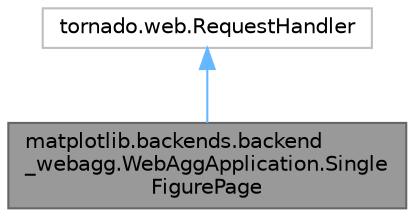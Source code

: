 digraph "matplotlib.backends.backend_webagg.WebAggApplication.SingleFigurePage"
{
 // LATEX_PDF_SIZE
  bgcolor="transparent";
  edge [fontname=Helvetica,fontsize=10,labelfontname=Helvetica,labelfontsize=10];
  node [fontname=Helvetica,fontsize=10,shape=box,height=0.2,width=0.4];
  Node1 [id="Node000001",label="matplotlib.backends.backend\l_webagg.WebAggApplication.Single\lFigurePage",height=0.2,width=0.4,color="gray40", fillcolor="grey60", style="filled", fontcolor="black",tooltip=" "];
  Node2 -> Node1 [id="edge1_Node000001_Node000002",dir="back",color="steelblue1",style="solid",tooltip=" "];
  Node2 [id="Node000002",label="tornado.web.RequestHandler",height=0.2,width=0.4,color="grey75", fillcolor="white", style="filled",URL="$d6/d65/classtornado_1_1web_1_1RequestHandler.html",tooltip=" "];
}
